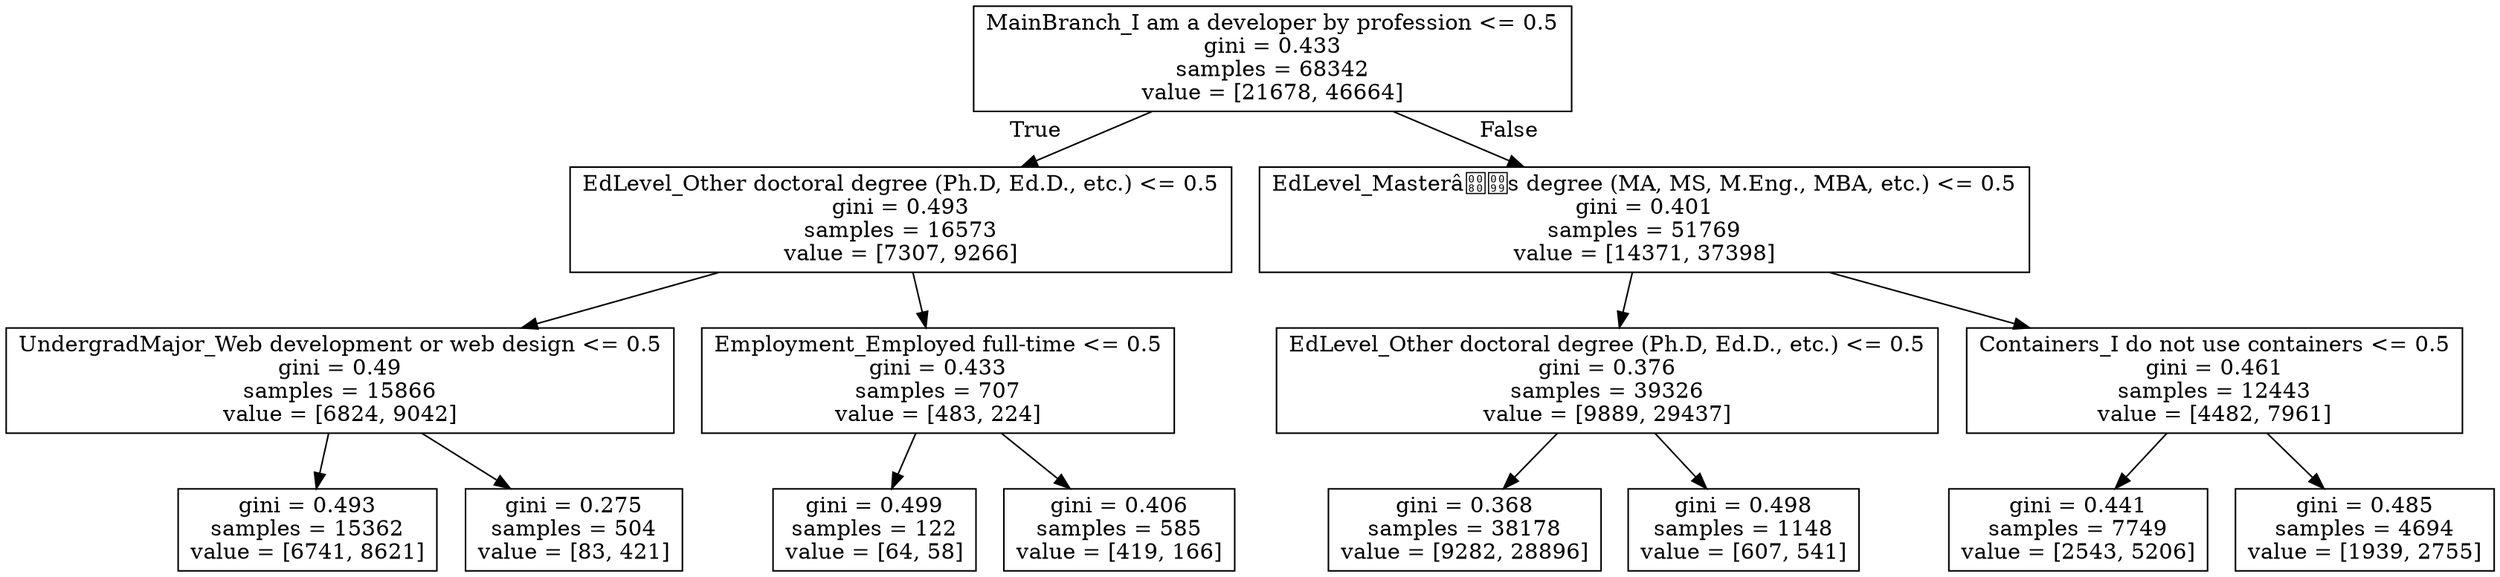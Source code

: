 digraph Tree {
node [shape=box] ;
0 [label="MainBranch_I am a developer by profession <= 0.5\ngini = 0.433\nsamples = 68342\nvalue = [21678, 46664]"] ;
1 [label="EdLevel_Other doctoral degree (Ph.D, Ed.D., etc.) <= 0.5\ngini = 0.493\nsamples = 16573\nvalue = [7307, 9266]"] ;
0 -> 1 [labeldistance=2.5, labelangle=45, headlabel="True"] ;
2 [label="UndergradMajor_Web development or web design <= 0.5\ngini = 0.49\nsamples = 15866\nvalue = [6824, 9042]"] ;
1 -> 2 ;
3 [label="gini = 0.493\nsamples = 15362\nvalue = [6741, 8621]"] ;
2 -> 3 ;
4 [label="gini = 0.275\nsamples = 504\nvalue = [83, 421]"] ;
2 -> 4 ;
5 [label="Employment_Employed full-time <= 0.5\ngini = 0.433\nsamples = 707\nvalue = [483, 224]"] ;
1 -> 5 ;
6 [label="gini = 0.499\nsamples = 122\nvalue = [64, 58]"] ;
5 -> 6 ;
7 [label="gini = 0.406\nsamples = 585\nvalue = [419, 166]"] ;
5 -> 7 ;
8 [label="EdLevel_Masterâs degree (MA, MS, M.Eng., MBA, etc.) <= 0.5\ngini = 0.401\nsamples = 51769\nvalue = [14371, 37398]"] ;
0 -> 8 [labeldistance=2.5, labelangle=-45, headlabel="False"] ;
9 [label="EdLevel_Other doctoral degree (Ph.D, Ed.D., etc.) <= 0.5\ngini = 0.376\nsamples = 39326\nvalue = [9889, 29437]"] ;
8 -> 9 ;
10 [label="gini = 0.368\nsamples = 38178\nvalue = [9282, 28896]"] ;
9 -> 10 ;
11 [label="gini = 0.498\nsamples = 1148\nvalue = [607, 541]"] ;
9 -> 11 ;
12 [label="Containers_I do not use containers <= 0.5\ngini = 0.461\nsamples = 12443\nvalue = [4482, 7961]"] ;
8 -> 12 ;
13 [label="gini = 0.441\nsamples = 7749\nvalue = [2543, 5206]"] ;
12 -> 13 ;
14 [label="gini = 0.485\nsamples = 4694\nvalue = [1939, 2755]"] ;
12 -> 14 ;
}